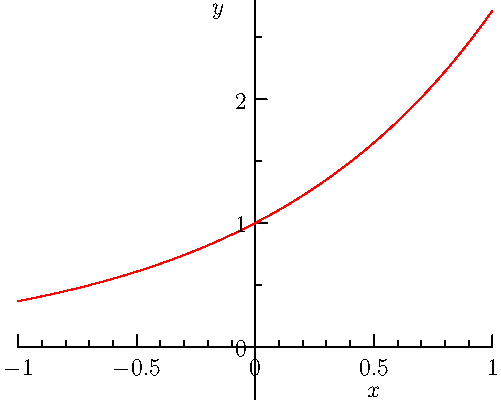 import graph;
import graph;

size(250,200,IgnoreAspect);

draw(graph(exp,-1,1),red);

xaxis(Label("$x$",0.75),LeftTicks);
yaxis("$y$",RightTicks);

